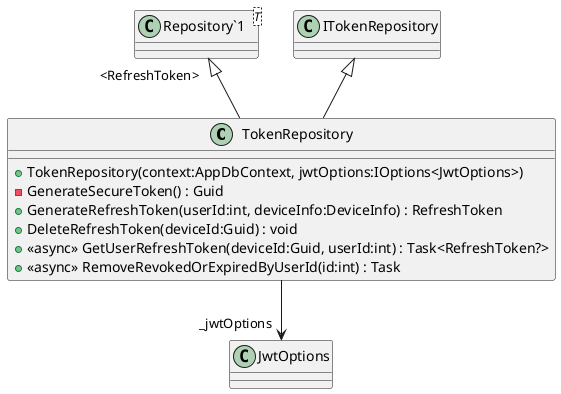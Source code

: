 @startuml
class TokenRepository {
    + TokenRepository(context:AppDbContext, jwtOptions:IOptions<JwtOptions>)
    - GenerateSecureToken() : Guid
    + GenerateRefreshToken(userId:int, deviceInfo:DeviceInfo) : RefreshToken
    + DeleteRefreshToken(deviceId:Guid) : void
    + <<async>> GetUserRefreshToken(deviceId:Guid, userId:int) : Task<RefreshToken?>
    + <<async>> RemoveRevokedOrExpiredByUserId(id:int) : Task
}
class "Repository`1"<T> {
}
"Repository`1" "<RefreshToken>" <|-- TokenRepository
ITokenRepository <|-- TokenRepository
TokenRepository --> "_jwtOptions" JwtOptions
@enduml
